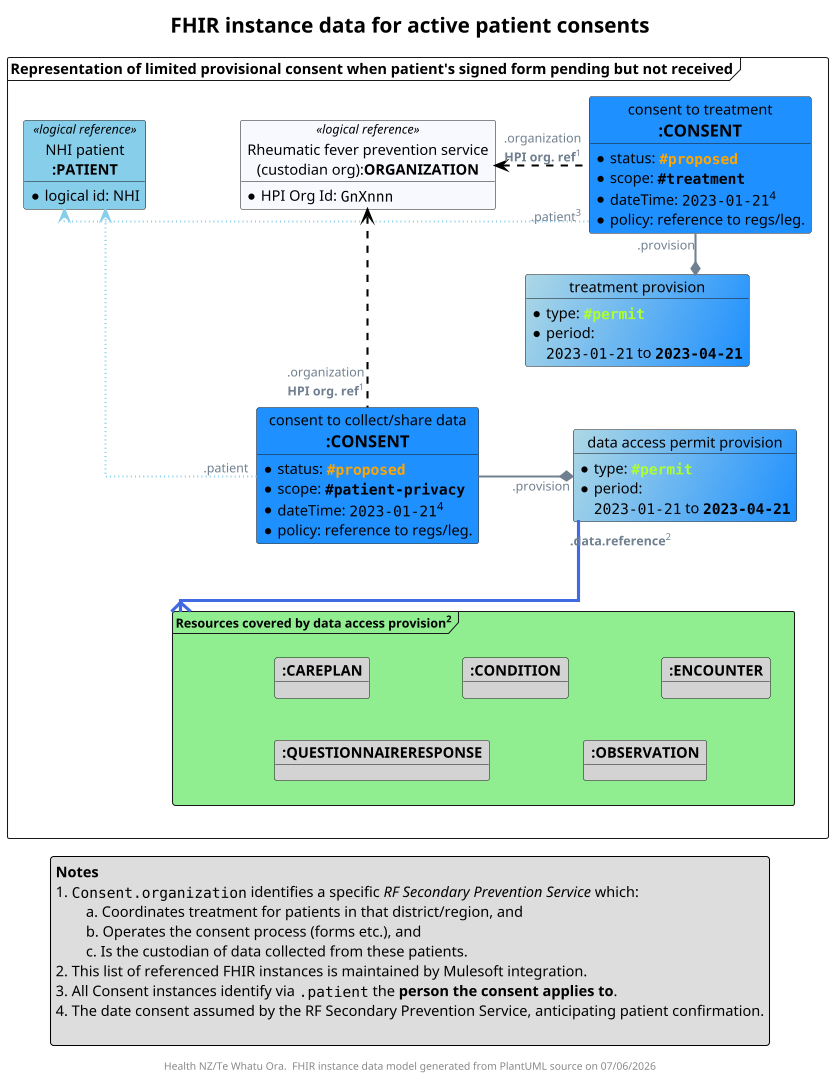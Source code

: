@startuml obj-FHIR-data-consent-provisional

top to bottom direction
skinparam dpi 200
allow_mixing
scale 400 width

skinparam ActivityDiamondBackgroundColor #RoyalBlue
skinparam ArrowColor #SlateGrey   
skinparam ArrowFontColor #RoyalBlue
skinparam ArrowFontColor #SlateGrey  
skinparam ArrowFontSize 12
skinparam ArrowMessageAlignment left
skinparam BoxPadding 10
skinparam linetype ortho
skinparam nodesep 90
skinparam ranksep 40
skinparam roundcorner 5
skinparam sequenceArrowThickness 2
skinparam TitleFontSize 20


title FHIR instance data for active patient consents

frame "Representation of limited provisional consent when patient's signed form pending but not received" as F {

  object "consent to treatment\n<size:16>**:CONSENT**" as TREATCONSENT #DodgerBlue {
    * status: ""<color:Orange>**#proposed**</color>""
    * scope: ""**#treatment**""
    * dateTime: ""2023-01-21""<sup>4</sup>
    * policy: reference to regs/leg.
  }

  object "treatment provision" as TP #LightBlue/DodgerBlue  {
    * type: ""<color:GreenYellow>**#permit**""
    * period: 
      ""2023-01-21"" to **""2023-04-21""**
  }

  object "consent to collect/share data\n<size:16>**:CONSENT**" as DATACONSENT #DodgerBlue {
    * status: ""<color:Orange>**#proposed**</color>""
    * scope: ""**#patient-privacy**""
    * dateTime: ""2023-01-21""<sup>4</sup>
    * policy: reference to regs/leg.
  }

  object "data access permit provision" as DAP #LightBlue/DodgerBlue  {
    * type: ""<color:GreenYellow>**#permit**""
    * period: 
      ""2023-01-21"" to **""2023-04-21""**
  }

  ' resources in other repos
  object "NHI patient\n**:PATIENT**" as PATIENT <<logical reference>> #SkyBlue {
    * logical id: NHI
  }

  object "Rheumatic fever prevention service\n(custodian org):**ORGANIZATION**" as HPI <<logical reference>> #GhostWhite {
    * HPI Org Id: ""GnXnnn""
  }

  frame "<size:12>Resources covered by data access provision<sup>2</sup>" as COVERED #LightGreen {
  '  object "patient's responses\n<size:12>**:QUESTIONNAIRERESPONSE**" as QRC #LightSalmon
    object "<size:14>**:CAREPLAN**" as R1 #LightGray
    object "<size:14>**:CONDITION**" as R2 #LightGray
    object "<size:14>**:ENCOUNTER**" as R3 #LightGray
    object "<size:14>**:QUESTIONNAIRERESPONSE**" as R4 #LightGray
    object "<size:14>**:OBSERVATION**" as R5 #LightGray
  }
}

' positioning
TREATCONSENT -[hidden]d- TP
TP -[hidden]d- DATACONSENT


' connectors
DAP "**.data.reference**<sup>2</sup>" -[thickness=3,#RoyalBlue]--{ COVERED 

TREATCONSENT ".patient<sup>3</sup>" -[dotted,#SkyBlue,norank]-> PATIENT
TREATCONSENT -[norank]-* TP : "".provision""
TREATCONSENT ".organization\n**HPI org. ref**<sup>1</sup>" -[dashed,#Black]l-> HPI

DATACONSENT ".patient" -[dotted,#SkyBlue,norank]-> PATIENT
DATACONSENT -* DAP : "".provision""
DATACONSENT ".organization\n**HPI org. ref**<sup>1</sup>" -[dashed,#Black]u-> HPI 

legend bottom
  **Notes**
  1. ""Consent.organization"" identifies a specific //RF Secondary Prevention Service// which:
      \ta. Coordinates treatment for patients in that district/region, and
      \tb. Operates the consent process (forms etc.), and
      \tc. Is the custodian of data collected from these patients.
  2. This list of referenced FHIR instances is maintained by Mulesoft integration.
  3. All Consent instances identify via "".patient"" the **person the consent applies to**.
  4. The date consent assumed by the RF Secondary Prevention Service, anticipating patient confirmation.

endlegend

footer "Health NZ/Te Whatu Ora.  FHIR instance data model generated from PlantUML source on %date('dd/MM/yyyy')"

@enduml
